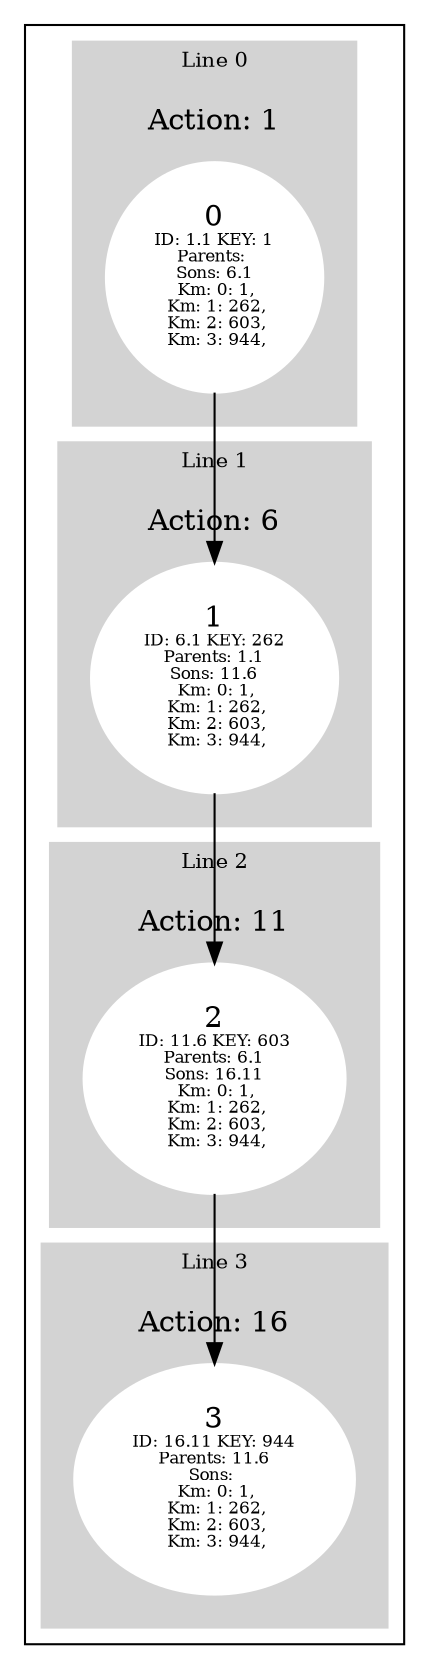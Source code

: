 digraph G {
subgraph cluster_info {

            subgraph cluster_1 {
            style=filled;
            color=lightgrey;
            node [style=filled,color=white];
            subgraph cluster_act_6 {
label = "Action: 6" 
step_6_1 [label=<1<BR /><FONT POINT-SIZE="8">ID: 6.1 KEY: 262</FONT><BR /><FONT POINT-SIZE="8">Parents: 1.1</FONT><BR /><FONT POINT-SIZE="8">Sons: 11.6</FONT><BR /><FONT POINT-SIZE="8"> Km: 0: 1,</FONT><BR /><FONT POINT-SIZE="8"> Km: 1: 262,</FONT><BR /><FONT POINT-SIZE="8"> Km: 2: 603,</FONT><BR /><FONT POINT-SIZE="8"> Km: 3: 944,</FONT>>]
}

            fontsize="10"
            label = "Line 1";
            }
            subgraph cluster_3 {
            style=filled;
            color=lightgrey;
            node [style=filled,color=white];
            subgraph cluster_act_16 {
label = "Action: 16" 
step_16_11 [label=<3<BR /><FONT POINT-SIZE="8">ID: 16.11 KEY: 944</FONT><BR /><FONT POINT-SIZE="8">Parents: 11.6</FONT><BR /><FONT POINT-SIZE="8">Sons: </FONT><BR /><FONT POINT-SIZE="8"> Km: 0: 1,</FONT><BR /><FONT POINT-SIZE="8"> Km: 1: 262,</FONT><BR /><FONT POINT-SIZE="8"> Km: 2: 603,</FONT><BR /><FONT POINT-SIZE="8"> Km: 3: 944,</FONT>>]
}

            fontsize="10"
            label = "Line 3";
            }
            subgraph cluster_0 {
            style=filled;
            color=lightgrey;
            node [style=filled,color=white];
            subgraph cluster_act_1 {
label = "Action: 1" 
step_1_1 [label=<0<BR /><FONT POINT-SIZE="8">ID: 1.1 KEY: 1</FONT><BR /><FONT POINT-SIZE="8">Parents: </FONT><BR /><FONT POINT-SIZE="8">Sons: 6.1</FONT><BR /><FONT POINT-SIZE="8"> Km: 0: 1,</FONT><BR /><FONT POINT-SIZE="8"> Km: 1: 262,</FONT><BR /><FONT POINT-SIZE="8"> Km: 2: 603,</FONT><BR /><FONT POINT-SIZE="8"> Km: 3: 944,</FONT>>]
}

            fontsize="10"
            label = "Line 0";
            }
            subgraph cluster_2 {
            style=filled;
            color=lightgrey;
            node [style=filled,color=white];
            subgraph cluster_act_11 {
label = "Action: 11" 
step_11_6 [label=<2<BR /><FONT POINT-SIZE="8">ID: 11.6 KEY: 603</FONT><BR /><FONT POINT-SIZE="8">Parents: 6.1</FONT><BR /><FONT POINT-SIZE="8">Sons: 16.11</FONT><BR /><FONT POINT-SIZE="8"> Km: 0: 1,</FONT><BR /><FONT POINT-SIZE="8"> Km: 1: 262,</FONT><BR /><FONT POINT-SIZE="8"> Km: 2: 603,</FONT><BR /><FONT POINT-SIZE="8"> Km: 3: 944,</FONT>>]
}

            fontsize="10"
            label = "Line 2";
            }
step_1_1 -> step_6_1; 
step_11_6 -> step_16_11; 
step_6_1 -> step_11_6; 
}
}